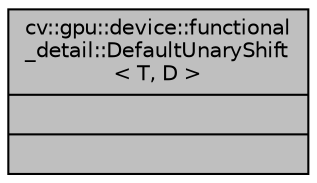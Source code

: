 digraph "cv::gpu::device::functional_detail::DefaultUnaryShift&lt; T, D &gt;"
{
 // LATEX_PDF_SIZE
  edge [fontname="Helvetica",fontsize="10",labelfontname="Helvetica",labelfontsize="10"];
  node [fontname="Helvetica",fontsize="10",shape=record];
  Node1 [label="{cv::gpu::device::functional\l_detail::DefaultUnaryShift\l\< T, D \>\n||}",height=0.2,width=0.4,color="black", fillcolor="grey75", style="filled", fontcolor="black",tooltip=" "];
}
